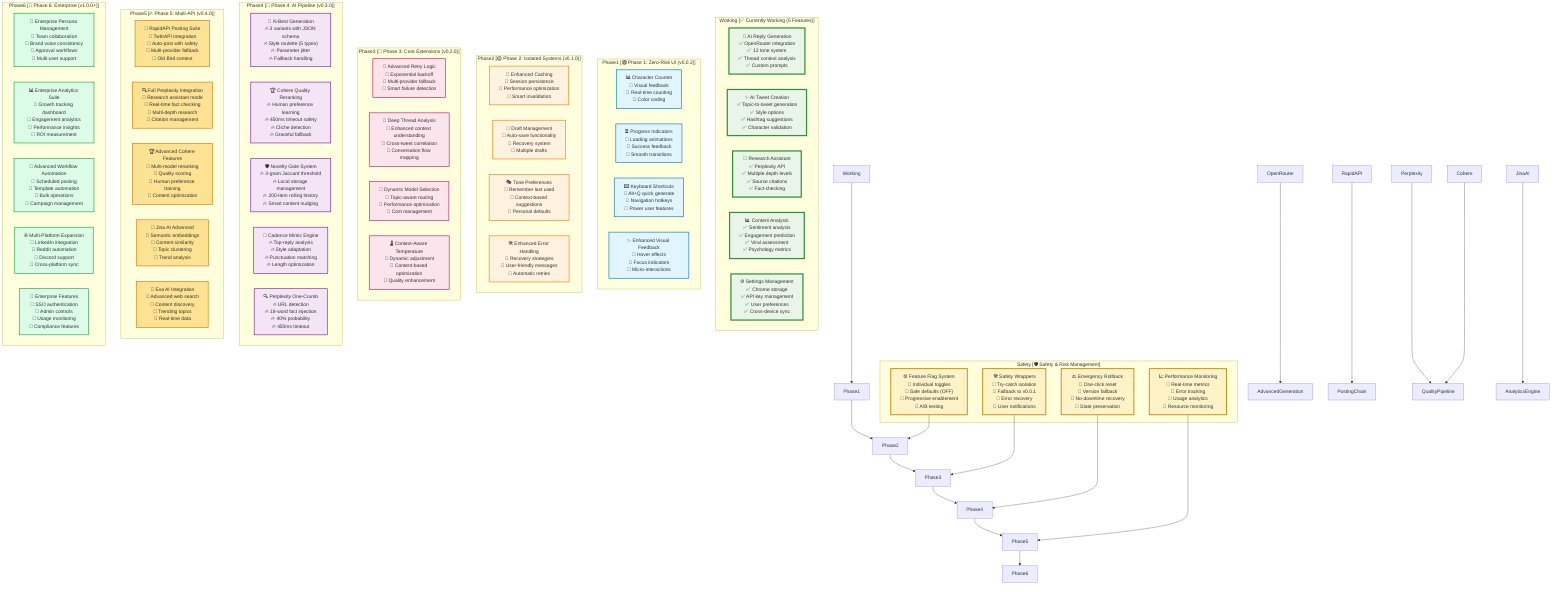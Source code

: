 graph TB
    %% Current Working Features (5 Core)
    subgraph "Working [✅ Currently Working (5 Features)]"
        ActiveReply["💬 AI Reply Generation<br/>✅ OpenRouter integration<br/>✅ 12 tone system<br/>✅ Thread context analysis<br/>✅ Custom prompts"]
        
        ActiveTweetGen["✨ AI Tweet Creation<br/>✅ Topic-to-tweet generation<br/>✅ Style options<br/>✅ Hashtag suggestions<br/>✅ Character validation"]
        
        ActiveResearch["🔬 Research Assistant<br/>✅ Perplexity API<br/>✅ Multiple depth levels<br/>✅ Source citations<br/>✅ Fact-checking"]
        
        ActiveAnalysis["📊 Content Analysis<br/>✅ Sentiment analysis<br/>✅ Engagement prediction<br/>✅ Viral assessment<br/>✅ Psychology metrics"]
        
        ActiveSettings["⚙️ Settings Management<br/>✅ Chrome storage<br/>✅ API key management<br/>✅ User preferences<br/>✅ Cross-device sync"]
    end

    %% Phase 1: Zero-Risk UI Improvements
    subgraph "Phase1 [🟢 Phase 1: Zero-Risk UI (v0.0.2)]"
        CharCounter["📊 Character Counter<br/>🔄 Visual feedback<br/>🔄 Real-time counting<br/>🔄 Color coding"]
        
        ProgressIndicators["⏳ Progress Indicators<br/>🔄 Loading animations<br/>🔄 Success feedback<br/>🔄 Smooth transitions"]
        
        KeyboardShortcuts["⌨️ Keyboard Shortcuts<br/>🔄 Alt+Q quick generate<br/>🔄 Navigation hotkeys<br/>🔄 Power user features"]
        
        VisualFeedback["✨ Enhanced Visual Feedback<br/>🔄 Hover effects<br/>🔄 Focus indicators<br/>🔄 Micro-interactions"]
    end

    %% Phase 2: Low-Risk Enhancements  
    subgraph "Phase2 [🟡 Phase 2: Isolated Systems (v0.1.0)]"
        EnhancedCaching["💾 Enhanced Caching<br/>🔄 Session persistence<br/>🔄 Performance optimization<br/>🔄 Smart invalidation"]
        
        DraftManagement["📝 Draft Management<br/>🔄 Auto-save functionality<br/>🔄 Recovery system<br/>🔄 Multiple drafts"]
        
        ToneMemory["🎭 Tone Preferences<br/>🔄 Remember last used<br/>🔄 Context-based suggestions<br/>🔄 Personal defaults"]
        
        ErrorEnhancements["🛠️ Enhanced Error Handling<br/>🔄 Recovery strategies<br/>🔄 User-friendly messages<br/>🔄 Automatic retries"]
    end

    %% Phase 3: Core Logic Extensions
    subgraph "Phase3 [🔶 Phase 3: Core Extensions (v0.2.0)]"
        AdvancedRetry["🔄 Advanced Retry Logic<br/>🔄 Exponential backoff<br/>🔄 Multi-provider fallback<br/>🔄 Smart failure detection"]
        
        DeepThreadContext["🧵 Deep Thread Analysis<br/>🔄 Enhanced context understanding<br/>🔄 Cross-tweet correlation<br/>🔄 Conversation flow mapping"]
        
        DynamicModelRouting["🤖 Dynamic Model Selection<br/>🔄 Topic-aware routing<br/>🔄 Performance optimization<br/>🔄 Cost management"]
        
        AdvancedTemperature["🌡️ Context-Aware Temperature<br/>🔄 Dynamic adjustment<br/>🔄 Content-based optimization<br/>🔄 Quality enhancement"]
    end

    %% Phase 4: Advanced AI Pipeline
    subgraph "Phase4 [🔴 Phase 4: AI Pipeline (v0.3.0)]"
        NBestImplementation["🎪 N-Best Generation<br/>🔥 3 variants with JSON schema<br/>🔥 Style roulette (5 types)<br/>🔥 Parameter jitter<br/>🔥 Fallback handling"]
        
        QualityReranking["🏆 Cohere Quality Reranking<br/>🔥 Human preference learning<br/>🔥 450ms timeout safety<br/>🔥 Cliche detection<br/>🔥 Graceful fallback"]
        
        NoveltyGateImpl["🛡️ Novelty Gate System<br/>🔥 3-gram Jaccard threshold<br/>🔥 Local storage management<br/>🔥 200-item rolling history<br/>🔥 Smart content nudging"]
        
        CadenceMimicking["🎯 Cadence Mimic Engine<br/>🔥 Top-reply analysis<br/>🔥 Style adaptation<br/>🔥 Punctuation matching<br/>🔥 Length optimization"]
        
        OneCrumbFacts["🔍 Perplexity One-Crumb<br/>🔥 URL detection<br/>🔥 18-word fact injection<br/>🔥 40% probability<br/>🔥 450ms timeout"]
    end

    %% Phase 5: Multi-API Integration
    subgraph "Phase5 [🔥 Phase 5: Multi-API (v0.4.0)]"
        RapidAPIPosting["🚀 RapidAPI Posting Suite<br/>🔄 TwttrAPI integration<br/>🔄 Auto-post with safety<br/>🔄 Multi-provider fallback<br/>🔄 Old Bird context"]
        
        PerplexityFull["🔍 Full Perplexity Integration<br/>🔄 Research assistant mode<br/>🔄 Real-time fact checking<br/>🔄 Multi-depth research<br/>🔄 Citation management"]
        
        CohereAdvanced["🏆 Advanced Cohere Features<br/>🔄 Multi-model reranking<br/>🔄 Quality scoring<br/>🔄 Human preference training<br/>🔄 Content optimization"]
        
        JinaAdvanced["🔗 Jina AI Advanced<br/>🔄 Semantic embeddings<br/>🔄 Content similarity<br/>🔄 Topic clustering<br/>🔄 Trend analysis"]
        
        ExaIntegration["🔎 Exa AI Integration<br/>🔄 Advanced web search<br/>🔄 Content discovery<br/>🔄 Trending topics<br/>🔄 Real-time data"]
    end

    %% Phase 6: Enterprise Features
    subgraph "Phase6 [🌟 Phase 6: Enterprise (v1.0.0+)]"
        EnterprisePersona["👥 Enterprise Persona Management<br/>🔄 Team collaboration<br/>🔄 Brand voice consistency<br/>🔄 Approval workflows<br/>🔄 Multi-user support"]
        
        AdvancedAnalytics["📊 Enterprise Analytics Suite<br/>🔄 Growth tracking dashboard<br/>🔄 Engagement analytics<br/>🔄 Performance insights<br/>🔄 ROI measurement"]
        
        WorkflowAutomation["🔄 Advanced Workflow Automation<br/>🔄 Scheduled posting<br/>🔄 Template automation<br/>🔄 Bulk operations<br/>🔄 Campaign management"]
        
        PlatformExpansion["🌐 Multi-Platform Expansion<br/>🔄 LinkedIn integration<br/>🔄 Reddit automation<br/>🔄 Discord support<br/>🔄 Cross-platform sync"]
        
        EnterpriseFeatures["🏢 Enterprise Features<br/>🔄 SSO authentication<br/>🔄 Admin controls<br/>🔄 Usage monitoring<br/>🔄 Compliance features"]
    end

    %% Safety & Feature Flag Architecture
    subgraph "Safety [🛡️ Safety & Risk Management]"
        FeatureFlagSystem["⚙️ Feature Flag System<br/>🔄 Individual toggles<br/>🔄 Safe defaults (OFF)<br/>🔄 Progressive enablement<br/>🔄 A/B testing"]
        
        SafetyWrappers["🛠️ Safety Wrappers<br/>🔄 Try-catch isolation<br/>🔄 Fallback to v0.0.1<br/>🔄 Error recovery<br/>🔄 User notifications"]
        
        RollbackCapability["🔙 Emergency Rollback<br/>🔄 One-click reset<br/>🔄 Version fallback<br/>🔄 No-downtime recovery<br/>🔄 State preservation"]
        
        PerformanceMonitoring["📈 Performance Monitoring<br/>🔄 Real-time metrics<br/>🔄 Error tracking<br/>🔄 Usage analytics<br/>🔄 Resource monitoring"]
    end

    %% Implementation Flow
    Working --> Phase1
    Phase1 --> Phase2
    Phase2 --> Phase3
    Phase3 --> Phase4
    Phase4 --> Phase5
    Phase5 --> Phase6
    
    %% Safety Integration at Every Phase
    FeatureFlagSystem --> Phase2
    SafetyWrappers --> Phase3
    RollbackCapability --> Phase4
    PerformanceMonitoring --> Phase5
    
    %% API Integration Flow
    OpenRouter --> AdvancedGeneration
    RapidAPI --> PostingChain
    Perplexity --> QualityPipeline
    Cohere --> QualityPipeline
    JinaAI --> AnalyticsEngine

    %% Styling
    classDef working fill:#e8f5e8,stroke:#388e3c,stroke-width:4px
    classDef phase1 fill:#e1f5fe,stroke:#0277bd,stroke-width:2px
    classDef phase2 fill:#fff3e0,stroke:#f57c00,stroke-width:2px
    classDef phase3 fill:#fce4ec,stroke:#c2185b,stroke-width:2px
    classDef phase4 fill:#f3e5f5,stroke:#7b1fa2,stroke-width:2px
    classDef phase5 fill:#fde293,stroke:#d97706,stroke-width:2px
    classDef phase6 fill:#dcfce7,stroke:#16a34a,stroke-width:2px
    classDef safety fill:#fef3c7,stroke:#ca8a04,stroke-width:3px
    
    class ActiveReply,ActiveTweetGen,ActiveResearch,ActiveAnalysis,ActiveSettings working
    class CharCounter,ProgressIndicators,KeyboardShortcuts,VisualFeedback phase1
    class EnhancedCaching,DraftManagement,ToneMemory,ErrorEnhancements phase2
    class AdvancedRetry,DeepThreadContext,DynamicModelRouting,AdvancedTemperature phase3
    class NBestImplementation,QualityReranking,NoveltyGateImpl,CadenceMimicking,OneCrumbFacts phase4
    class RapidAPIPosting,PerplexityFull,CohereAdvanced,JinaAdvanced,ExaIntegration phase5
    class EnterprisePersona,AdvancedAnalytics,WorkflowAutomation,PlatformExpansion,EnterpriseFeatures phase6
    class FeatureFlagSystem,SafetyWrappers,RollbackCapability,PerformanceMonitoring safety